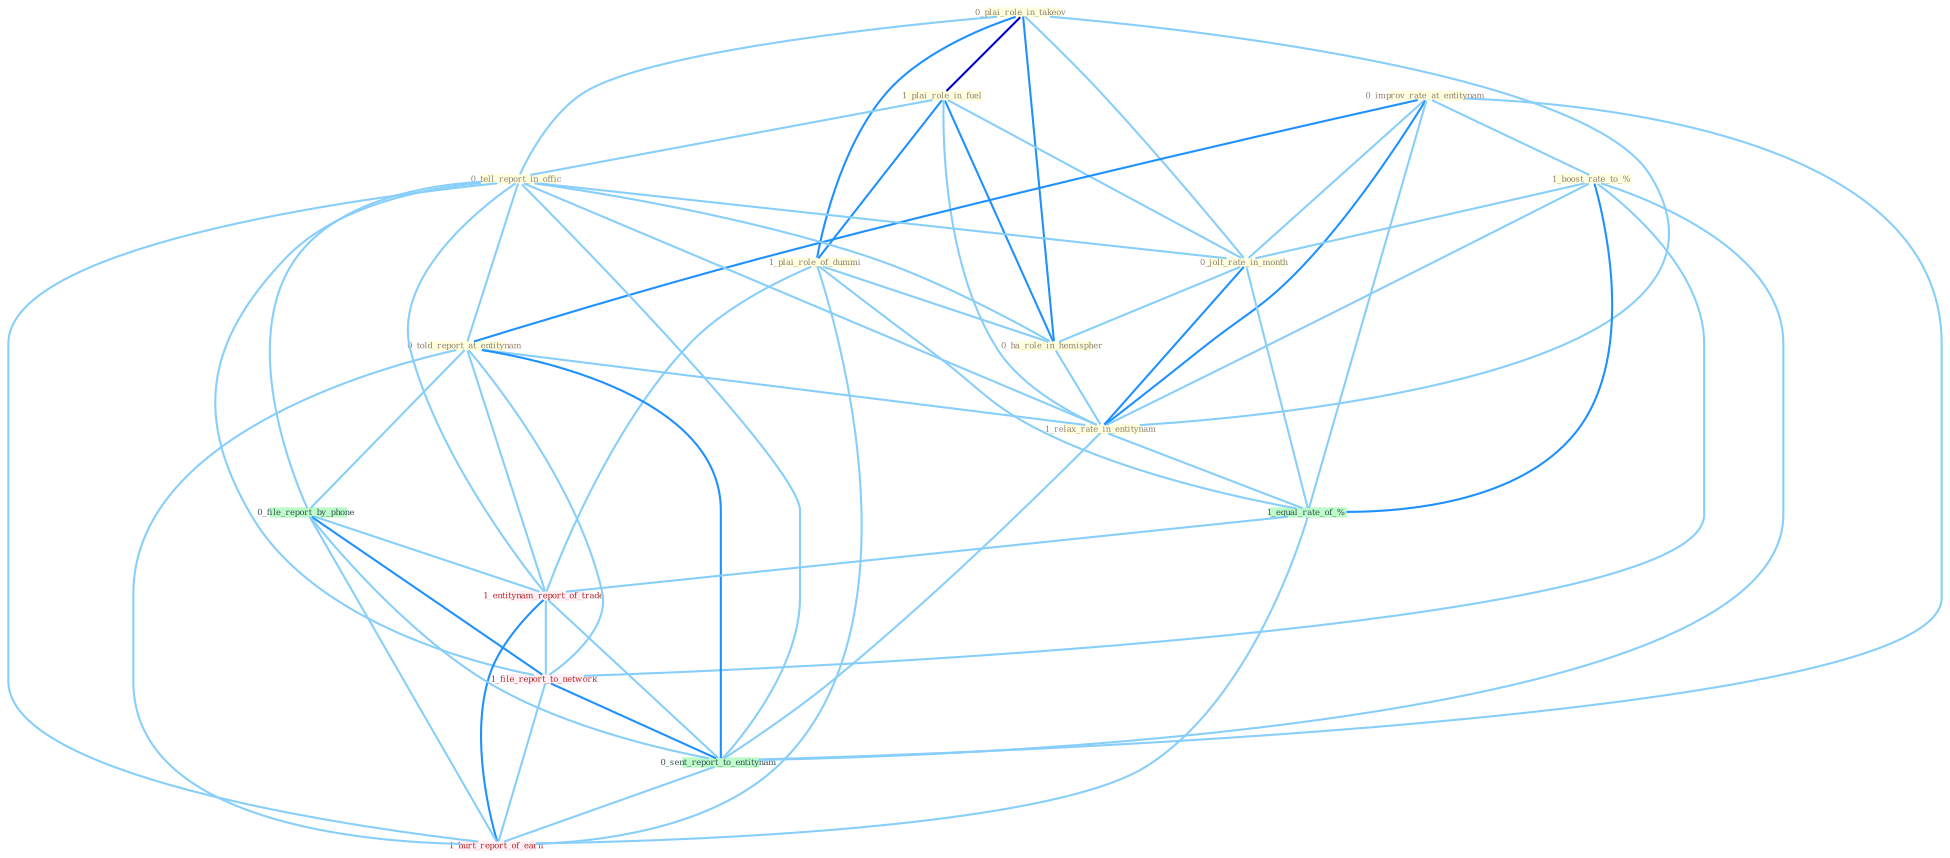 Graph G{ 
    node
    [shape=polygon,style=filled,width=.5,height=.06,color="#BDFCC9",fixedsize=true,fontsize=4,
    fontcolor="#2f4f4f"];
    {node
    [color="#ffffe0", fontcolor="#8b7d6b"] "0_plai_role_in_takeov " "1_plai_role_in_fuel " "0_improv_rate_at_entitynam " "0_tell_report_in_offic " "1_boost_rate_to_% " "1_plai_role_of_dummi " "0_jolt_rate_in_month " "0_told_report_at_entitynam " "0_ha_role_in_hemispher " "1_relax_rate_in_entitynam "}
{node [color="#fff0f5", fontcolor="#b22222"] "1_entitynam_report_of_trade " "1_file_report_to_network " "1_hurt_report_of_earn "}
edge [color="#B0E2FF"];

	"0_plai_role_in_takeov " -- "1_plai_role_in_fuel " [w="3", color="#0000cd" , len=0.6];
	"0_plai_role_in_takeov " -- "0_tell_report_in_offic " [w="1", color="#87cefa" ];
	"0_plai_role_in_takeov " -- "1_plai_role_of_dummi " [w="2", color="#1e90ff" , len=0.8];
	"0_plai_role_in_takeov " -- "0_jolt_rate_in_month " [w="1", color="#87cefa" ];
	"0_plai_role_in_takeov " -- "0_ha_role_in_hemispher " [w="2", color="#1e90ff" , len=0.8];
	"0_plai_role_in_takeov " -- "1_relax_rate_in_entitynam " [w="1", color="#87cefa" ];
	"1_plai_role_in_fuel " -- "0_tell_report_in_offic " [w="1", color="#87cefa" ];
	"1_plai_role_in_fuel " -- "1_plai_role_of_dummi " [w="2", color="#1e90ff" , len=0.8];
	"1_plai_role_in_fuel " -- "0_jolt_rate_in_month " [w="1", color="#87cefa" ];
	"1_plai_role_in_fuel " -- "0_ha_role_in_hemispher " [w="2", color="#1e90ff" , len=0.8];
	"1_plai_role_in_fuel " -- "1_relax_rate_in_entitynam " [w="1", color="#87cefa" ];
	"0_improv_rate_at_entitynam " -- "1_boost_rate_to_% " [w="1", color="#87cefa" ];
	"0_improv_rate_at_entitynam " -- "0_jolt_rate_in_month " [w="1", color="#87cefa" ];
	"0_improv_rate_at_entitynam " -- "0_told_report_at_entitynam " [w="2", color="#1e90ff" , len=0.8];
	"0_improv_rate_at_entitynam " -- "1_relax_rate_in_entitynam " [w="2", color="#1e90ff" , len=0.8];
	"0_improv_rate_at_entitynam " -- "1_equal_rate_of_% " [w="1", color="#87cefa" ];
	"0_improv_rate_at_entitynam " -- "0_sent_report_to_entitynam " [w="1", color="#87cefa" ];
	"0_tell_report_in_offic " -- "0_jolt_rate_in_month " [w="1", color="#87cefa" ];
	"0_tell_report_in_offic " -- "0_told_report_at_entitynam " [w="1", color="#87cefa" ];
	"0_tell_report_in_offic " -- "0_ha_role_in_hemispher " [w="1", color="#87cefa" ];
	"0_tell_report_in_offic " -- "1_relax_rate_in_entitynam " [w="1", color="#87cefa" ];
	"0_tell_report_in_offic " -- "0_file_report_by_phone " [w="1", color="#87cefa" ];
	"0_tell_report_in_offic " -- "1_entitynam_report_of_trade " [w="1", color="#87cefa" ];
	"0_tell_report_in_offic " -- "1_file_report_to_network " [w="1", color="#87cefa" ];
	"0_tell_report_in_offic " -- "0_sent_report_to_entitynam " [w="1", color="#87cefa" ];
	"0_tell_report_in_offic " -- "1_hurt_report_of_earn " [w="1", color="#87cefa" ];
	"1_boost_rate_to_% " -- "0_jolt_rate_in_month " [w="1", color="#87cefa" ];
	"1_boost_rate_to_% " -- "1_relax_rate_in_entitynam " [w="1", color="#87cefa" ];
	"1_boost_rate_to_% " -- "1_equal_rate_of_% " [w="2", color="#1e90ff" , len=0.8];
	"1_boost_rate_to_% " -- "1_file_report_to_network " [w="1", color="#87cefa" ];
	"1_boost_rate_to_% " -- "0_sent_report_to_entitynam " [w="1", color="#87cefa" ];
	"1_plai_role_of_dummi " -- "0_ha_role_in_hemispher " [w="1", color="#87cefa" ];
	"1_plai_role_of_dummi " -- "1_equal_rate_of_% " [w="1", color="#87cefa" ];
	"1_plai_role_of_dummi " -- "1_entitynam_report_of_trade " [w="1", color="#87cefa" ];
	"1_plai_role_of_dummi " -- "1_hurt_report_of_earn " [w="1", color="#87cefa" ];
	"0_jolt_rate_in_month " -- "0_ha_role_in_hemispher " [w="1", color="#87cefa" ];
	"0_jolt_rate_in_month " -- "1_relax_rate_in_entitynam " [w="2", color="#1e90ff" , len=0.8];
	"0_jolt_rate_in_month " -- "1_equal_rate_of_% " [w="1", color="#87cefa" ];
	"0_told_report_at_entitynam " -- "1_relax_rate_in_entitynam " [w="1", color="#87cefa" ];
	"0_told_report_at_entitynam " -- "0_file_report_by_phone " [w="1", color="#87cefa" ];
	"0_told_report_at_entitynam " -- "1_entitynam_report_of_trade " [w="1", color="#87cefa" ];
	"0_told_report_at_entitynam " -- "1_file_report_to_network " [w="1", color="#87cefa" ];
	"0_told_report_at_entitynam " -- "0_sent_report_to_entitynam " [w="2", color="#1e90ff" , len=0.8];
	"0_told_report_at_entitynam " -- "1_hurt_report_of_earn " [w="1", color="#87cefa" ];
	"0_ha_role_in_hemispher " -- "1_relax_rate_in_entitynam " [w="1", color="#87cefa" ];
	"1_relax_rate_in_entitynam " -- "1_equal_rate_of_% " [w="1", color="#87cefa" ];
	"1_relax_rate_in_entitynam " -- "0_sent_report_to_entitynam " [w="1", color="#87cefa" ];
	"0_file_report_by_phone " -- "1_entitynam_report_of_trade " [w="1", color="#87cefa" ];
	"0_file_report_by_phone " -- "1_file_report_to_network " [w="2", color="#1e90ff" , len=0.8];
	"0_file_report_by_phone " -- "0_sent_report_to_entitynam " [w="1", color="#87cefa" ];
	"0_file_report_by_phone " -- "1_hurt_report_of_earn " [w="1", color="#87cefa" ];
	"1_equal_rate_of_% " -- "1_entitynam_report_of_trade " [w="1", color="#87cefa" ];
	"1_equal_rate_of_% " -- "1_hurt_report_of_earn " [w="1", color="#87cefa" ];
	"1_entitynam_report_of_trade " -- "1_file_report_to_network " [w="1", color="#87cefa" ];
	"1_entitynam_report_of_trade " -- "0_sent_report_to_entitynam " [w="1", color="#87cefa" ];
	"1_entitynam_report_of_trade " -- "1_hurt_report_of_earn " [w="2", color="#1e90ff" , len=0.8];
	"1_file_report_to_network " -- "0_sent_report_to_entitynam " [w="2", color="#1e90ff" , len=0.8];
	"1_file_report_to_network " -- "1_hurt_report_of_earn " [w="1", color="#87cefa" ];
	"0_sent_report_to_entitynam " -- "1_hurt_report_of_earn " [w="1", color="#87cefa" ];
}